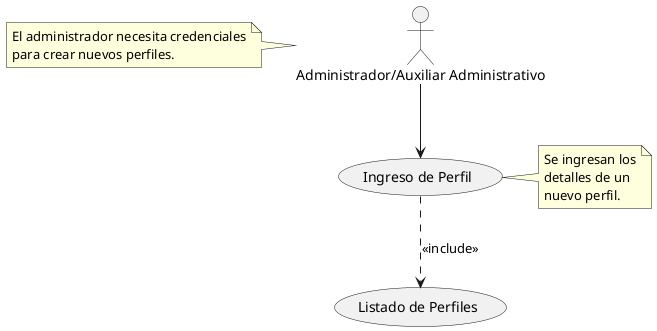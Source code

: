 @startuml
actor "Administrador/Auxiliar Administrativo" as Admin

note left of Admin
  El administrador necesita credenciales
  para crear nuevos perfiles.
end note

Admin --> (Ingreso de Perfil)
note right of (Ingreso de Perfil)
  Se ingresan los
  detalles de un
  nuevo perfil.
end note
(Ingreso de Perfil) ..> (Listado de Perfiles) : <<include>>
@enduml